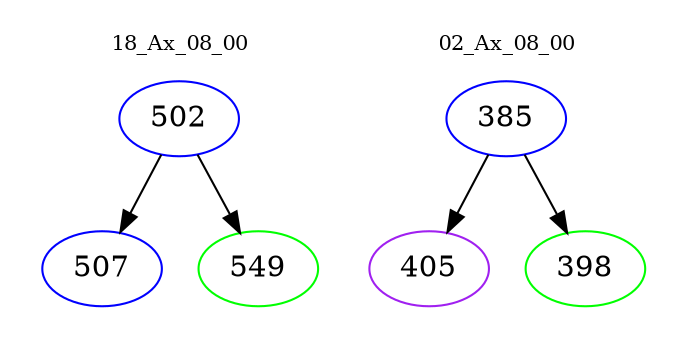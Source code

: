 digraph{
subgraph cluster_0 {
color = white
label = "18_Ax_08_00";
fontsize=10;
T0_502 [label="502", color="blue"]
T0_502 -> T0_507 [color="black"]
T0_507 [label="507", color="blue"]
T0_502 -> T0_549 [color="black"]
T0_549 [label="549", color="green"]
}
subgraph cluster_1 {
color = white
label = "02_Ax_08_00";
fontsize=10;
T1_385 [label="385", color="blue"]
T1_385 -> T1_405 [color="black"]
T1_405 [label="405", color="purple"]
T1_385 -> T1_398 [color="black"]
T1_398 [label="398", color="green"]
}
}
